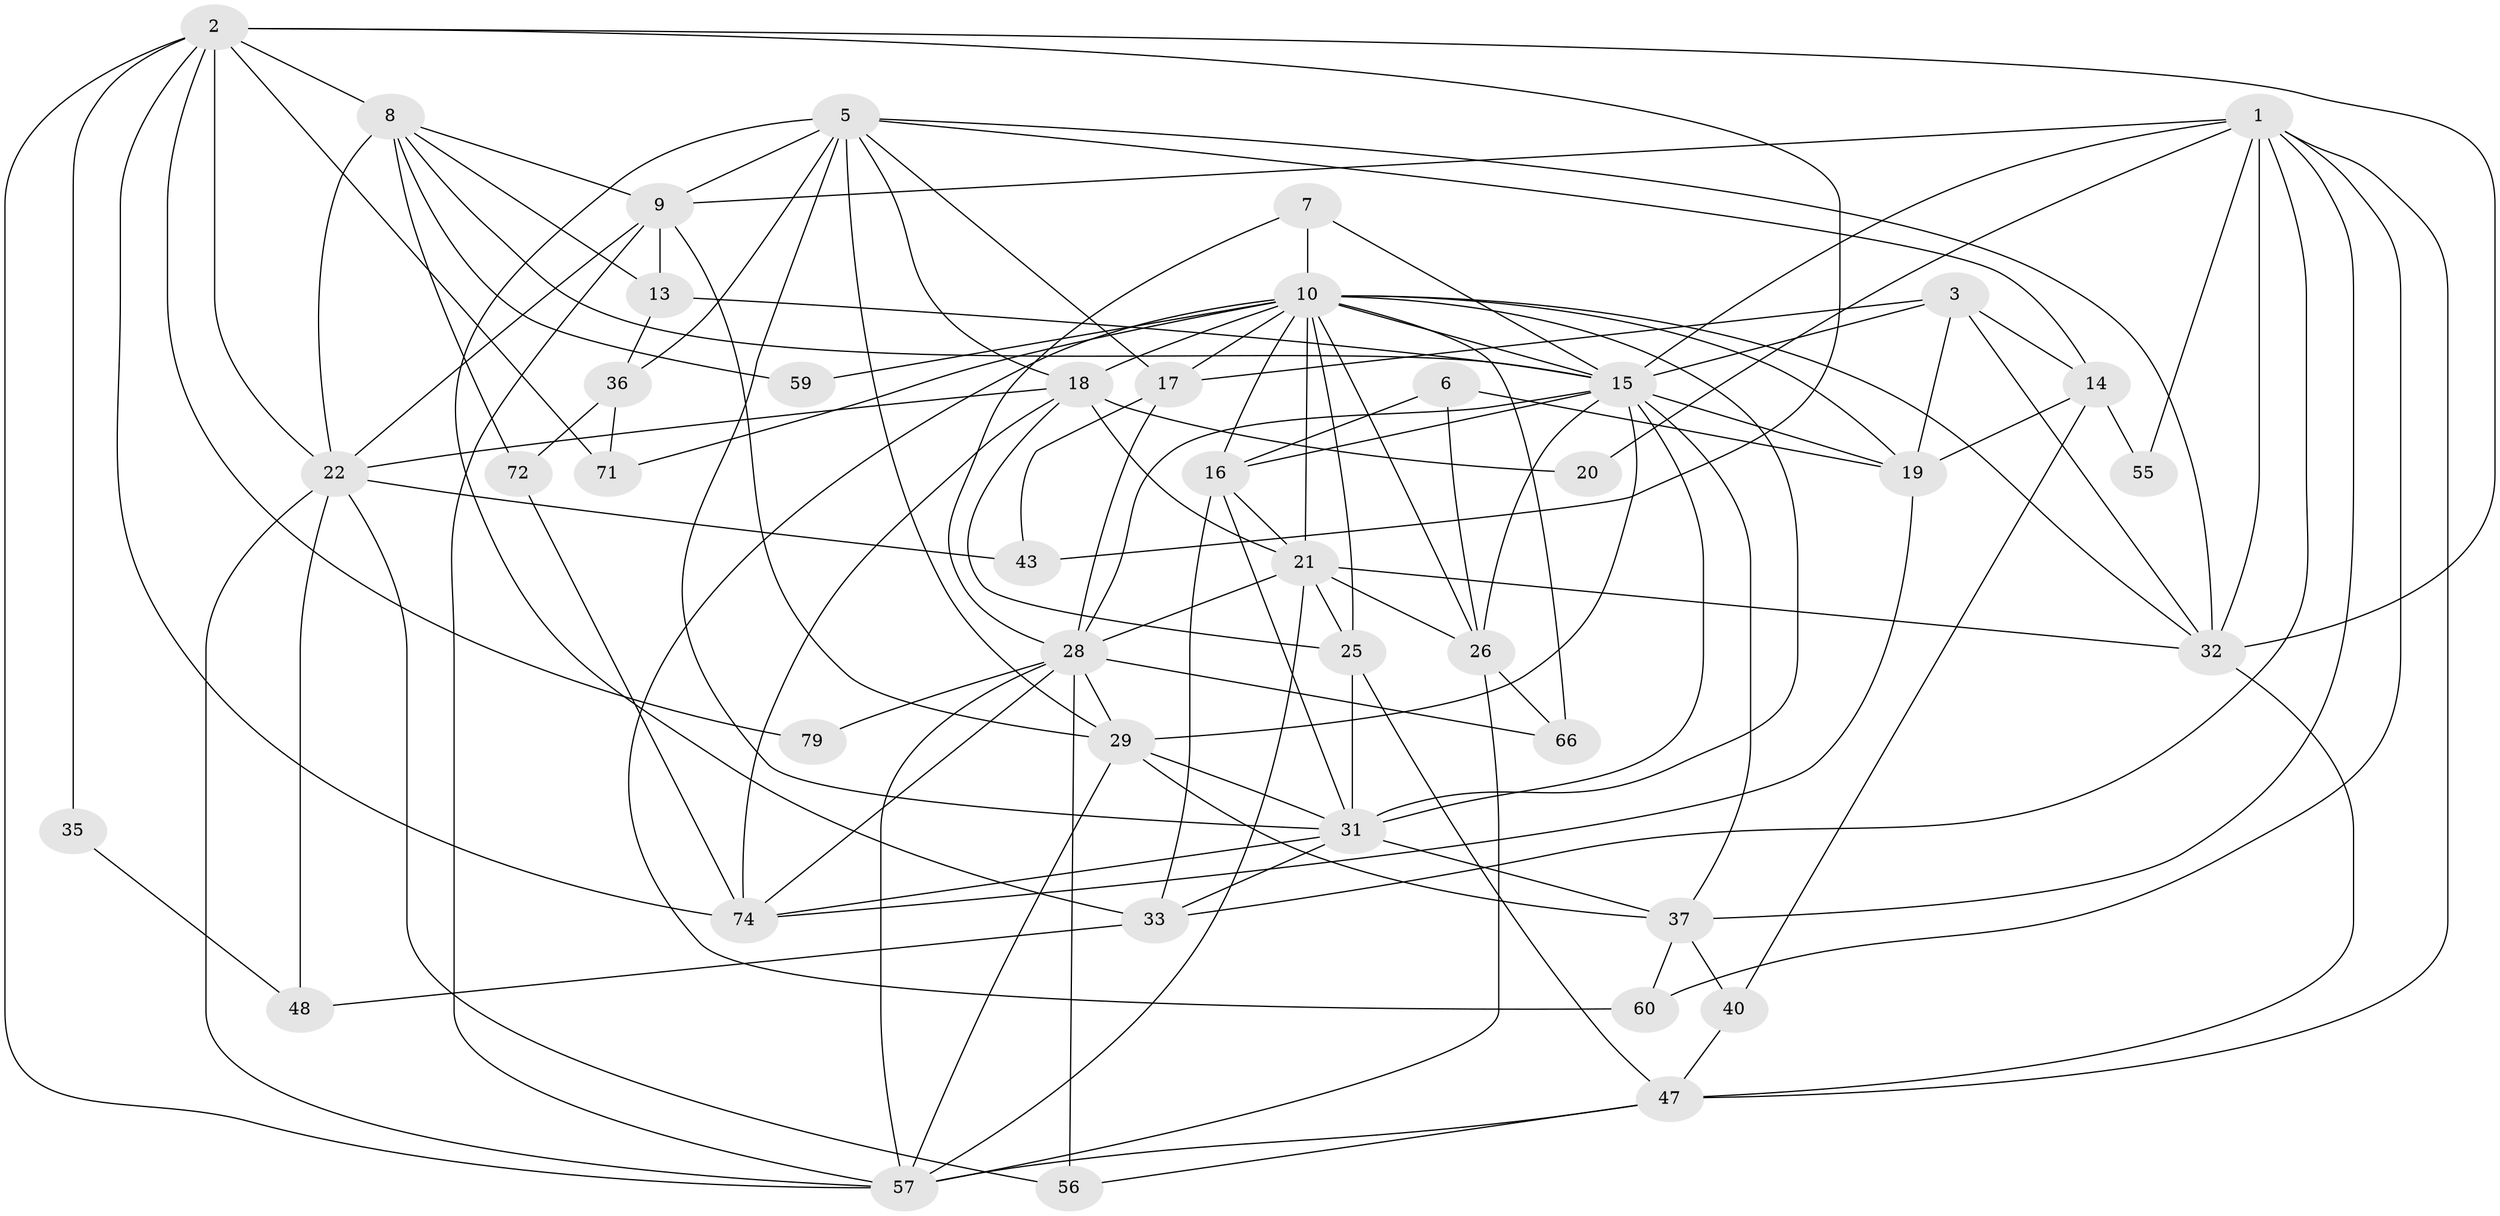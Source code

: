 // original degree distribution, {4: 0.29069767441860467, 3: 0.29069767441860467, 5: 0.18604651162790697, 7: 0.011627906976744186, 6: 0.12790697674418605, 2: 0.09302325581395349}
// Generated by graph-tools (version 1.1) at 2025/15/03/09/25 04:15:07]
// undirected, 43 vertices, 121 edges
graph export_dot {
graph [start="1"]
  node [color=gray90,style=filled];
  1 [super="+64+80+12"];
  2 [super="+4+11"];
  3 [super="+85"];
  5 [super="+44+24"];
  6;
  7;
  8 [super="+50"];
  9 [super="+42"];
  10 [super="+38+77+39"];
  13;
  14;
  15 [super="+46"];
  16 [super="+53"];
  17 [super="+23"];
  18 [super="+58"];
  19 [super="+27"];
  20;
  21 [super="+61"];
  22 [super="+51"];
  25 [super="+30"];
  26 [super="+41"];
  28 [super="+45"];
  29 [super="+65"];
  31 [super="+34"];
  32 [super="+69"];
  33 [super="+54"];
  35;
  36;
  37 [super="+75"];
  40 [super="+84"];
  43;
  47;
  48;
  55;
  56;
  57 [super="+86+70"];
  59;
  60;
  66;
  71;
  72;
  74 [super="+82"];
  79;
  1 -- 47;
  1 -- 20;
  1 -- 33;
  1 -- 60;
  1 -- 32;
  1 -- 15;
  1 -- 37;
  1 -- 9;
  1 -- 55;
  2 -- 79;
  2 -- 32;
  2 -- 35;
  2 -- 71;
  2 -- 8;
  2 -- 74;
  2 -- 43;
  2 -- 22;
  2 -- 57;
  3 -- 19;
  3 -- 14;
  3 -- 32;
  3 -- 17 [weight=2];
  3 -- 15 [weight=2];
  5 -- 17;
  5 -- 9;
  5 -- 33 [weight=2];
  5 -- 36;
  5 -- 14;
  5 -- 31;
  5 -- 32;
  5 -- 18;
  5 -- 29;
  6 -- 26;
  6 -- 16;
  6 -- 19;
  7 -- 28;
  7 -- 10;
  7 -- 15;
  8 -- 59;
  8 -- 22;
  8 -- 9;
  8 -- 72 [weight=2];
  8 -- 13;
  8 -- 15;
  9 -- 13;
  9 -- 29;
  9 -- 22;
  9 -- 57;
  10 -- 26;
  10 -- 18;
  10 -- 16;
  10 -- 66;
  10 -- 25;
  10 -- 31;
  10 -- 71;
  10 -- 17;
  10 -- 19;
  10 -- 21;
  10 -- 59;
  10 -- 60;
  10 -- 32;
  10 -- 15;
  13 -- 36;
  13 -- 15;
  14 -- 55;
  14 -- 40;
  14 -- 19;
  15 -- 16;
  15 -- 29;
  15 -- 19;
  15 -- 26;
  15 -- 31;
  15 -- 37;
  15 -- 28;
  16 -- 33;
  16 -- 31;
  16 -- 21;
  17 -- 43;
  17 -- 28;
  18 -- 74 [weight=2];
  18 -- 25;
  18 -- 20;
  18 -- 21;
  18 -- 22 [weight=2];
  19 -- 74;
  21 -- 25;
  21 -- 57;
  21 -- 26;
  21 -- 32;
  21 -- 28;
  22 -- 48;
  22 -- 56;
  22 -- 43;
  22 -- 57;
  25 -- 31;
  25 -- 47;
  26 -- 66;
  26 -- 57;
  28 -- 56;
  28 -- 66;
  28 -- 74;
  28 -- 79;
  28 -- 57;
  28 -- 29;
  29 -- 37;
  29 -- 57;
  29 -- 31;
  31 -- 33;
  31 -- 74;
  31 -- 37;
  32 -- 47;
  33 -- 48;
  35 -- 48;
  36 -- 72;
  36 -- 71;
  37 -- 40;
  37 -- 60;
  40 -- 47;
  47 -- 56;
  47 -- 57;
  72 -- 74;
}
